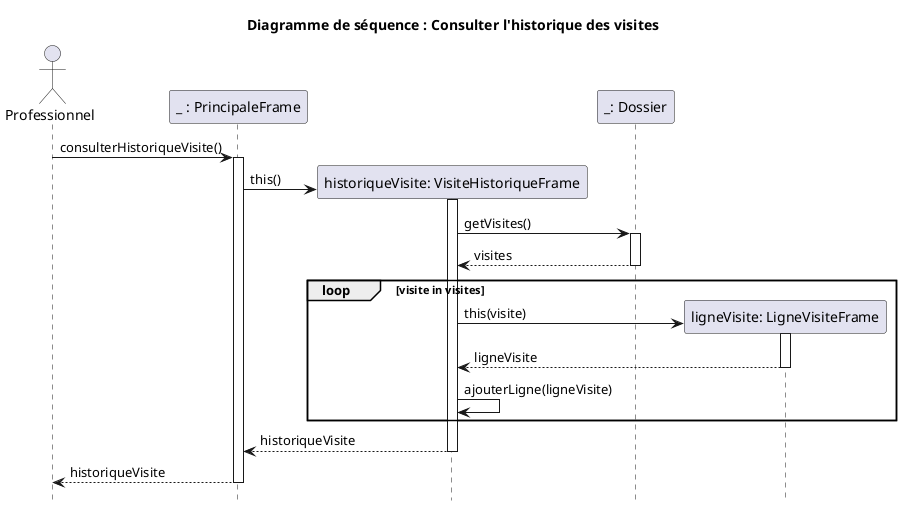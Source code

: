 @startuml

title Diagramme de séquence : Consulter l'historique des visites
hide footbox

actor "Professionnel" as pro

participant "_ : PrincipaleFrame" as pf
pro -> pf : consulterHistoriqueVisite()
activate pf
create participant "historiqueVisite: VisiteHistoriqueFrame" as vhf

pf -> vhf: this()
activate vhf
participant "_: Dossier" as d
    vhf -> d : getVisites()
    activate d
    d --> vhf : visites
    deactivate d
loop visite in visites
    create participant "ligneVisite: LigneVisiteFrame" as lvf
        vhf -> lvf : this(visite)
        activate lvf
        lvf --> vhf : ligneVisite
        deactivate lvf
    vhf -> vhf : ajouterLigne(ligneVisite)
end
vhf --> pf : historiqueVisite
deactivate vhf
pf --> pro : historiqueVisite
deactivate pf

@enduml